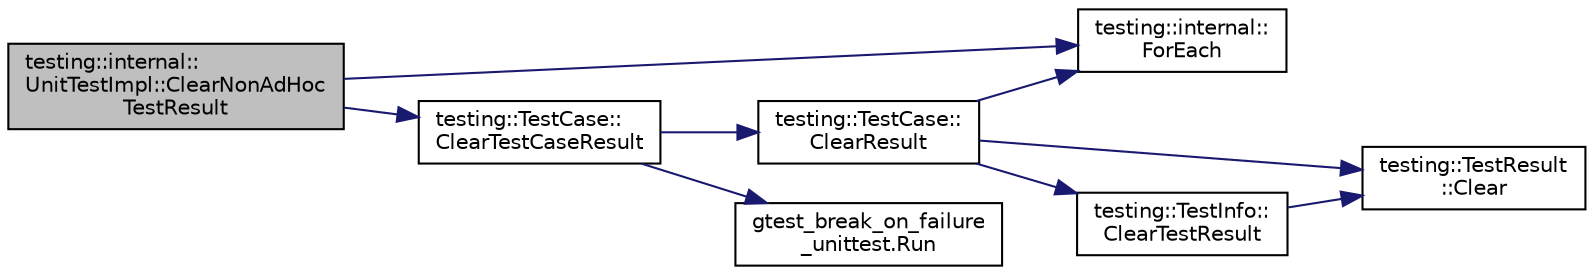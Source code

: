 digraph "testing::internal::UnitTestImpl::ClearNonAdHocTestResult"
{
  edge [fontname="Helvetica",fontsize="10",labelfontname="Helvetica",labelfontsize="10"];
  node [fontname="Helvetica",fontsize="10",shape=record];
  rankdir="LR";
  Node70 [label="testing::internal::\lUnitTestImpl::ClearNonAdHoc\lTestResult",height=0.2,width=0.4,color="black", fillcolor="grey75", style="filled", fontcolor="black"];
  Node70 -> Node71 [color="midnightblue",fontsize="10",style="solid",fontname="Helvetica"];
  Node71 [label="testing::internal::\lForEach",height=0.2,width=0.4,color="black", fillcolor="white", style="filled",URL="$d0/da7/namespacetesting_1_1internal.html#a52f5504ed65d116201ccb8f99a44fd7e"];
  Node70 -> Node72 [color="midnightblue",fontsize="10",style="solid",fontname="Helvetica"];
  Node72 [label="testing::TestCase::\lClearTestCaseResult",height=0.2,width=0.4,color="black", fillcolor="white", style="filled",URL="$d0/dfa/classtesting_1_1_test_case.html#a1c05fe33863b79b1b1ed19e665a1cea7"];
  Node72 -> Node73 [color="midnightblue",fontsize="10",style="solid",fontname="Helvetica"];
  Node73 [label="testing::TestCase::\lClearResult",height=0.2,width=0.4,color="black", fillcolor="white", style="filled",URL="$d0/dfa/classtesting_1_1_test_case.html#a4d0498738f8903130a8d0400932e8b54"];
  Node73 -> Node74 [color="midnightblue",fontsize="10",style="solid",fontname="Helvetica"];
  Node74 [label="testing::TestResult\l::Clear",height=0.2,width=0.4,color="black", fillcolor="white", style="filled",URL="$d1/d69/classtesting_1_1_test_result.html#a5371bc2e69435b4cb1fdad9ca81759a6"];
  Node73 -> Node71 [color="midnightblue",fontsize="10",style="solid",fontname="Helvetica"];
  Node73 -> Node75 [color="midnightblue",fontsize="10",style="solid",fontname="Helvetica"];
  Node75 [label="testing::TestInfo::\lClearTestResult",height=0.2,width=0.4,color="black", fillcolor="white", style="filled",URL="$d1/d79/classtesting_1_1_test_info.html#ac6d80865a3e68478aaf167058e6ca5c2"];
  Node75 -> Node74 [color="midnightblue",fontsize="10",style="solid",fontname="Helvetica"];
  Node72 -> Node76 [color="midnightblue",fontsize="10",style="solid",fontname="Helvetica"];
  Node76 [label="gtest_break_on_failure\l_unittest.Run",height=0.2,width=0.4,color="black", fillcolor="white", style="filled",URL="$d2/dcc/namespacegtest__break__on__failure__unittest.html#a0dd80fec2d9cbd9b6fa70130f7b228ec"];
}
